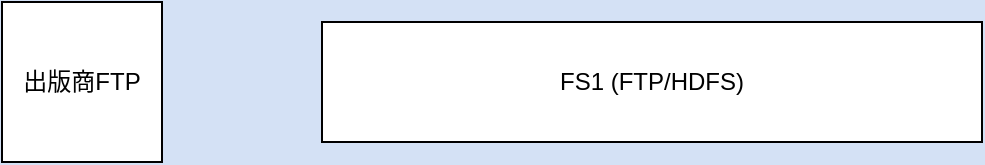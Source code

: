 <mxfile version="10.6.0" type="github"><diagram name="Page-1" id="7a6c530e-6e37-e111-ec74-82921da8cc10"><mxGraphModel dx="900" dy="377" grid="1" gridSize="10" guides="1" tooltips="1" connect="1" arrows="1" fold="1" page="1" pageScale="1.5" pageWidth="1169" pageHeight="827" background="#D4E1F5" math="0" shadow="0"><root><mxCell id="0" style=";html=1;"/><mxCell id="1" style=";html=1;" parent="0"/><mxCell id="chhOXjVnaPrCdSi-Jgqd-2" value="出版商FTP" style="whiteSpace=wrap;html=1;aspect=fixed;" vertex="1" parent="1"><mxGeometry x="410" y="710" width="80" height="80" as="geometry"/></mxCell><mxCell id="chhOXjVnaPrCdSi-Jgqd-5" value="FS1 (FTP/HDFS)" style="rounded=0;whiteSpace=wrap;html=1;" vertex="1" parent="1"><mxGeometry x="570" y="720" width="330" height="60" as="geometry"/></mxCell></root></mxGraphModel></diagram></mxfile>